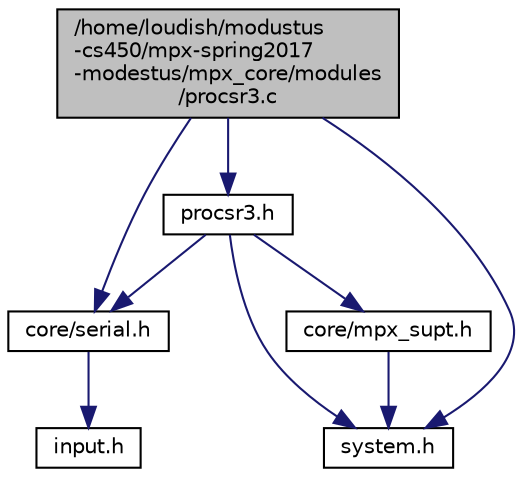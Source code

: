 digraph "/home/loudish/modustus-cs450/mpx-spring2017-modestus/mpx_core/modules/procsr3.c"
{
  edge [fontname="Helvetica",fontsize="10",labelfontname="Helvetica",labelfontsize="10"];
  node [fontname="Helvetica",fontsize="10",shape=record];
  Node1 [label="/home/loudish/modustus\l-cs450/mpx-spring2017\l-modestus/mpx_core/modules\l/procsr3.c",height=0.2,width=0.4,color="black", fillcolor="grey75", style="filled", fontcolor="black"];
  Node1 -> Node2 [color="midnightblue",fontsize="10",style="solid",fontname="Helvetica"];
  Node2 [label="system.h",height=0.2,width=0.4,color="black", fillcolor="white", style="filled",URL="$system_8h.html"];
  Node1 -> Node3 [color="midnightblue",fontsize="10",style="solid",fontname="Helvetica"];
  Node3 [label="core/serial.h",height=0.2,width=0.4,color="black", fillcolor="white", style="filled",URL="$serial_8h.html"];
  Node3 -> Node4 [color="midnightblue",fontsize="10",style="solid",fontname="Helvetica"];
  Node4 [label="input.h",height=0.2,width=0.4,color="black", fillcolor="white", style="filled",URL="$input_8h.html"];
  Node1 -> Node5 [color="midnightblue",fontsize="10",style="solid",fontname="Helvetica"];
  Node5 [label="procsr3.h",height=0.2,width=0.4,color="black", fillcolor="white", style="filled",URL="$procsr3_8h.html"];
  Node5 -> Node2 [color="midnightblue",fontsize="10",style="solid",fontname="Helvetica"];
  Node5 -> Node3 [color="midnightblue",fontsize="10",style="solid",fontname="Helvetica"];
  Node5 -> Node6 [color="midnightblue",fontsize="10",style="solid",fontname="Helvetica"];
  Node6 [label="core/mpx_supt.h",height=0.2,width=0.4,color="black", fillcolor="white", style="filled",URL="$mpx__supt_8h.html"];
  Node6 -> Node2 [color="midnightblue",fontsize="10",style="solid",fontname="Helvetica"];
}
